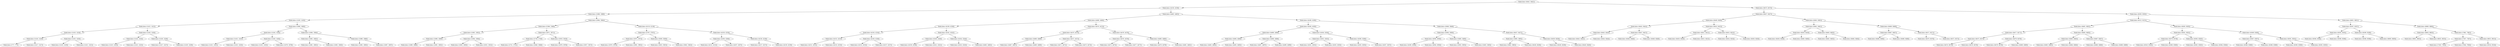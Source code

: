 digraph G{
399651327 [label="Node{data=[6441, 6441]}"]
399651327 -> 1550740208
1550740208 [label="Node{data=[4230, 4230]}"]
1550740208 -> 1811696550
1811696550 [label="Node{data=[1688, 1688]}"]
1811696550 -> 1972003794
1972003794 [label="Node{data=[1430, 1430]}"]
1972003794 -> 1934747989
1934747989 [label="Node{data=[1422, 1422]}"]
1934747989 -> 1556558885
1556558885 [label="Node{data=[1418, 1418]}"]
1556558885 -> 1433400672
1433400672 [label="Node{data=[1416, 1416]}"]
1433400672 -> 1935509740
1935509740 [label="Node{data=[777, 777]}"]
1433400672 -> 263904403
263904403 [label="Node{data=[1417, 1417]}"]
1556558885 -> 1782167389
1782167389 [label="Node{data=[1420, 1420]}"]
1782167389 -> 1079479183
1079479183 [label="Node{data=[1419, 1419]}"]
1782167389 -> 1607623041
1607623041 [label="Node{data=[1421, 1421]}"]
1934747989 -> 114651308
114651308 [label="Node{data=[1426, 1426]}"]
114651308 -> 569486452
569486452 [label="Node{data=[1424, 1424]}"]
569486452 -> 1569079350
1569079350 [label="Node{data=[1423, 1423]}"]
569486452 -> 294972526
294972526 [label="Node{data=[1425, 1425]}"]
114651308 -> 1013559008
1013559008 [label="Node{data=[1428, 1428]}"]
1013559008 -> 282535701
282535701 [label="Node{data=[1427, 1427]}"]
1013559008 -> 2143240905
2143240905 [label="Node{data=[1429, 1429]}"]
1972003794 -> 1241392844
1241392844 [label="Node{data=[1680, 1680]}"]
1241392844 -> 940675005
940675005 [label="Node{data=[1434, 1434]}"]
940675005 -> 299362341
299362341 [label="Node{data=[1432, 1432]}"]
299362341 -> 352012764
352012764 [label="Node{data=[1431, 1431]}"]
299362341 -> 738973129
738973129 [label="Node{data=[1433, 1433]}"]
940675005 -> 416533394
416533394 [label="Node{data=[1456, 1456]}"]
416533394 -> 921411181
921411181 [label="Node{data=[1435, 1435]}"]
416533394 -> 2014352581
2014352581 [label="Node{data=[1679, 1679]}"]
1241392844 -> 172471187
172471187 [label="Node{data=[1684, 1684]}"]
172471187 -> 206464530
206464530 [label="Node{data=[1682, 1682]}"]
206464530 -> 1723635968
1723635968 [label="Node{data=[1681, 1681]}"]
206464530 -> 443981742
443981742 [label="Node{data=[1683, 1683]}"]
172471187 -> 765095000
765095000 [label="Node{data=[1686, 1686]}"]
765095000 -> 1377558799
1377558799 [label="Node{data=[1685, 1685]}"]
765095000 -> 1357715157
1357715157 [label="Node{data=[1687, 1687]}"]
1811696550 -> 2127067273
2127067273 [label="Node{data=[2964, 2964]}"]
2127067273 -> 13513636
13513636 [label="Node{data=[2366, 2366]}"]
13513636 -> 231782699
231782699 [label="Node{data=[1692, 1692]}"]
231782699 -> 900947450
900947450 [label="Node{data=[1690, 1690]}"]
900947450 -> 134375413
134375413 [label="Node{data=[1689, 1689]}"]
900947450 -> 2032154178
2032154178 [label="Node{data=[1691, 1691]}"]
231782699 -> 1907478956
1907478956 [label="Node{data=[1694, 1694]}"]
1907478956 -> 1581387501
1581387501 [label="Node{data=[1693, 1693]}"]
1907478956 -> 1172629279
1172629279 [label="Node{data=[2031, 2031]}"]
13513636 -> 1032739783
1032739783 [label="Node{data=[2871, 2871]}"]
1032739783 -> 1112392043
1112392043 [label="Node{data=[2759, 2759]}"]
1112392043 -> 213293737
213293737 [label="Node{data=[2751, 2751]}"]
1112392043 -> 1846036543
1846036543 [label="Node{data=[2848, 2848]}"]
1032739783 -> 563570266
563570266 [label="Node{data=[2919, 2919]}"]
563570266 -> 234732954
234732954 [label="Node{data=[2878, 2878]}"]
563570266 -> 900074846
900074846 [label="Node{data=[2927, 2927]}"]
2127067273 -> 423883365
423883365 [label="Node{data=[4118, 4118]}"]
423883365 -> 58520225
58520225 [label="Node{data=[3797, 3797]}"]
58520225 -> 1670221369
1670221369 [label="Node{data=[2975, 2975]}"]
1670221369 -> 1715774443
1715774443 [label="Node{data=[2970, 2970]}"]
1670221369 -> 1611838876
1611838876 [label="Node{data=[2991, 2991]}"]
58520225 -> 69184197
69184197 [label="Node{data=[3839, 3839]}"]
69184197 -> 191627321
191627321 [label="Node{data=[3825, 3825]}"]
69184197 -> 1223991620
1223991620 [label="Node{data=[3842, 3842]}"]
423883365 -> 1035948947
1035948947 [label="Node{data=[4226, 4226]}"]
1035948947 -> 1150263139
1150263139 [label="Node{data=[4206, 4206]}"]
1150263139 -> 797520387
797520387 [label="Node{data=[4152, 4152]}"]
1150263139 -> 1109018679
1109018679 [label="Node{data=[4207, 4207]}"]
1035948947 -> 100575276
100575276 [label="Node{data=[4228, 4228]}"]
100575276 -> 1035094903
1035094903 [label="Node{data=[4227, 4227]}"]
100575276 -> 1540190184
1540190184 [label="Node{data=[4229, 4229]}"]
1550740208 -> 1258741590
1258741590 [label="Node{data=[4482, 4482]}"]
1258741590 -> 1003069906
1003069906 [label="Node{data=[4466, 4466]}"]
1003069906 -> 336575535
336575535 [label="Node{data=[4238, 4238]}"]
336575535 -> 604840809
604840809 [label="Node{data=[4234, 4234]}"]
604840809 -> 1502389457
1502389457 [label="Node{data=[4232, 4232]}"]
1502389457 -> 792545539
792545539 [label="Node{data=[4231, 4231]}"]
1502389457 -> 1186625039
1186625039 [label="Node{data=[4233, 4233]}"]
604840809 -> 190911450
190911450 [label="Node{data=[4236, 4236]}"]
190911450 -> 930583627
930583627 [label="Node{data=[4235, 4235]}"]
190911450 -> 1917298423
1917298423 [label="Node{data=[4237, 4237]}"]
336575535 -> 1733868734
1733868734 [label="Node{data=[4242, 4242]}"]
1733868734 -> 1688509516
1688509516 [label="Node{data=[4240, 4240]}"]
1688509516 -> 1870305631
1870305631 [label="Node{data=[4239, 4239]}"]
1688509516 -> 549841497
549841497 [label="Node{data=[4241, 4241]}"]
1733868734 -> 39460787
39460787 [label="Node{data=[4244, 4244]}"]
39460787 -> 1121756488
1121756488 [label="Node{data=[4243, 4243]}"]
39460787 -> 2035772461
2035772461 [label="Node{data=[4465, 4465]}"]
1003069906 -> 1993328252
1993328252 [label="Node{data=[4474, 4474]}"]
1993328252 -> 616233105
616233105 [label="Node{data=[4470, 4470]}"]
616233105 -> 57405355
57405355 [label="Node{data=[4468, 4468]}"]
57405355 -> 1092607471
1092607471 [label="Node{data=[4467, 4467]}"]
57405355 -> 1231753110
1231753110 [label="Node{data=[4469, 4469]}"]
616233105 -> 988158042
988158042 [label="Node{data=[4472, 4472]}"]
988158042 -> 1722596890
1722596890 [label="Node{data=[4471, 4471]}"]
988158042 -> 1508108165
1508108165 [label="Node{data=[4473, 4473]}"]
1993328252 -> 1214600336
1214600336 [label="Node{data=[4478, 4478]}"]
1214600336 -> 1112256782
1112256782 [label="Node{data=[4476, 4476]}"]
1112256782 -> 1091865395
1091865395 [label="Node{data=[4475, 4475]}"]
1112256782 -> 118330203
118330203 [label="Node{data=[4477, 4477]}"]
1214600336 -> 1705940734
1705940734 [label="Node{data=[4480, 4480]}"]
1705940734 -> 2054326404
2054326404 [label="Node{data=[4479, 4479]}"]
1705940734 -> 534432234
534432234 [label="Node{data=[4481, 4481]}"]
1258741590 -> 1957041665
1957041665 [label="Node{data=[4508, 4508]}"]
1957041665 -> 1697543949
1697543949 [label="Node{data=[4500, 4500]}"]
1697543949 -> 192341380
192341380 [label="Node{data=[4496, 4496]}"]
192341380 -> 1110108313
1110108313 [label="Node{data=[4494, 4494]}"]
1110108313 -> 116979907
116979907 [label="Node{data=[4483, 4483]}"]
1110108313 -> 276328718
276328718 [label="Node{data=[4495, 4495]}"]
192341380 -> 748612672
748612672 [label="Node{data=[4498, 4498]}"]
748612672 -> 962967402
962967402 [label="Node{data=[4497, 4497]}"]
748612672 -> 2023386725
2023386725 [label="Node{data=[4499, 4499]}"]
1697543949 -> 733577337
733577337 [label="Node{data=[4504, 4504]}"]
733577337 -> 1881052578
1881052578 [label="Node{data=[4502, 4502]}"]
1881052578 -> 1691656748
1691656748 [label="Node{data=[4501, 4501]}"]
1881052578 -> 1326842261
1326842261 [label="Node{data=[4503, 4503]}"]
733577337 -> 676067910
676067910 [label="Node{data=[4506, 4506]}"]
676067910 -> 746379624
746379624 [label="Node{data=[4505, 4505]}"]
676067910 -> 1836636937
1836636937 [label="Node{data=[4507, 4507]}"]
1957041665 -> 312309146
312309146 [label="Node{data=[5848, 5848]}"]
312309146 -> 1710433349
1710433349 [label="Node{data=[5000, 5000]}"]
1710433349 -> 797840906
797840906 [label="Node{data=[4936, 4936]}"]
797840906 -> 67444833
67444833 [label="Node{data=[4509, 4509]}"]
797840906 -> 2110633182
2110633182 [label="Node{data=[4956, 4956]}"]
1710433349 -> 23098926
23098926 [label="Node{data=[5460, 5460]}"]
23098926 -> 1577131598
1577131598 [label="Node{data=[5005, 5005]}"]
23098926 -> 1932143559
1932143559 [label="Node{data=[5493, 5493]}"]
312309146 -> 1674648120
1674648120 [label="Node{data=[6437, 6437]}"]
1674648120 -> 1635959146
1635959146 [label="Node{data=[5895, 5895]}"]
1635959146 -> 933707898
933707898 [label="Node{data=[5865, 5865]}"]
1635959146 -> 359735642
359735642 [label="Node{data=[6436, 6436]}"]
1674648120 -> 2124081430
2124081430 [label="Node{data=[6439, 6439]}"]
2124081430 -> 166002238
166002238 [label="Node{data=[6438, 6438]}"]
2124081430 -> 72211432
72211432 [label="Node{data=[6440, 6440]}"]
399651327 -> 405422538
405422538 [label="Node{data=[6473, 6473]}"]
405422538 -> 827447680
827447680 [label="Node{data=[6457, 6457]}"]
827447680 -> 535479450
535479450 [label="Node{data=[6449, 6449]}"]
535479450 -> 1972559380
1972559380 [label="Node{data=[6445, 6445]}"]
1972559380 -> 1065149821
1065149821 [label="Node{data=[6443, 6443]}"]
1065149821 -> 6207179
6207179 [label="Node{data=[6442, 6442]}"]
1065149821 -> 1230597198
1230597198 [label="Node{data=[6444, 6444]}"]
1972559380 -> 718825743
718825743 [label="Node{data=[6447, 6447]}"]
718825743 -> 1926706724
1926706724 [label="Node{data=[6446, 6446]}"]
718825743 -> 130694747
130694747 [label="Node{data=[6448, 6448]}"]
535479450 -> 99813872
99813872 [label="Node{data=[6453, 6453]}"]
99813872 -> 1821022288
1821022288 [label="Node{data=[6451, 6451]}"]
1821022288 -> 656926195
656926195 [label="Node{data=[6450, 6450]}"]
1821022288 -> 1909010346
1909010346 [label="Node{data=[6452, 6452]}"]
99813872 -> 1818760426
1818760426 [label="Node{data=[6455, 6455]}"]
1818760426 -> 1410877743
1410877743 [label="Node{data=[6454, 6454]}"]
1818760426 -> 1283995170
1283995170 [label="Node{data=[6456, 6456]}"]
827447680 -> 1946477670
1946477670 [label="Node{data=[6465, 6465]}"]
1946477670 -> 1491562824
1491562824 [label="Node{data=[6461, 6461]}"]
1491562824 -> 1310722634
1310722634 [label="Node{data=[6459, 6459]}"]
1310722634 -> 1133780106
1133780106 [label="Node{data=[6458, 6458]}"]
1310722634 -> 274790218
274790218 [label="Node{data=[6460, 6460]}"]
1491562824 -> 1945020735
1945020735 [label="Node{data=[6463, 6463]}"]
1945020735 -> 1037213522
1037213522 [label="Node{data=[6462, 6462]}"]
1945020735 -> 1589752878
1589752878 [label="Node{data=[6464, 6464]}"]
1946477670 -> 1225576987
1225576987 [label="Node{data=[6469, 6469]}"]
1225576987 -> 1328364884
1328364884 [label="Node{data=[6467, 6467]}"]
1328364884 -> 1714164716
1714164716 [label="Node{data=[6466, 6466]}"]
1328364884 -> 899660739
899660739 [label="Node{data=[6468, 6468]}"]
1225576987 -> 447495009
447495009 [label="Node{data=[6471, 6471]}"]
447495009 -> 1011704573
1011704573 [label="Node{data=[6470, 6470]}"]
447495009 -> 989373931
989373931 [label="Node{data=[6472, 6472]}"]
405422538 -> 1928413396
1928413396 [label="Node{data=[6593, 6593]}"]
1928413396 -> 167578328
167578328 [label="Node{data=[6522, 6522]}"]
167578328 -> 1592843152
1592843152 [label="Node{data=[6481, 6481]}"]
1592843152 -> 567867992
567867992 [label="Node{data=[6477, 6477]}"]
567867992 -> 1507326295
1507326295 [label="Node{data=[6475, 6475]}"]
1507326295 -> 949851007
949851007 [label="Node{data=[6474, 6474]}"]
1507326295 -> 1617556391
1617556391 [label="Node{data=[6476, 6476]}"]
567867992 -> 101044168
101044168 [label="Node{data=[6479, 6479]}"]
101044168 -> 1627296542
1627296542 [label="Node{data=[6478, 6478]}"]
101044168 -> 883745301
883745301 [label="Node{data=[6480, 6480]}"]
1592843152 -> 460835820
460835820 [label="Node{data=[6485, 6485]}"]
460835820 -> 858008773
858008773 [label="Node{data=[6483, 6483]}"]
858008773 -> 659963868
659963868 [label="Node{data=[6482, 6482]}"]
858008773 -> 1949949289
1949949289 [label="Node{data=[6484, 6484]}"]
460835820 -> 1362383017
1362383017 [label="Node{data=[6487, 6487]}"]
1362383017 -> 1139022926
1139022926 [label="Node{data=[6486, 6486]}"]
1362383017 -> 1431991089
1431991089 [label="Node{data=[6488, 6488]}"]
167578328 -> 1865559654
1865559654 [label="Node{data=[6585, 6585]}"]
1865559654 -> 477137457
477137457 [label="Node{data=[6581, 6581]}"]
477137457 -> 2140533661
2140533661 [label="Node{data=[6579, 6579]}"]
2140533661 -> 2035336357
2035336357 [label="Node{data=[6543, 6543]}"]
2140533661 -> 133141751
133141751 [label="Node{data=[6580, 6580]}"]
477137457 -> 534161209
534161209 [label="Node{data=[6583, 6583]}"]
534161209 -> 1326425669
1326425669 [label="Node{data=[6582, 6582]}"]
534161209 -> 814036717
814036717 [label="Node{data=[6584, 6584]}"]
1865559654 -> 1261847590
1261847590 [label="Node{data=[6589, 6589]}"]
1261847590 -> 1643367702
1643367702 [label="Node{data=[6587, 6587]}"]
1643367702 -> 1409053411
1409053411 [label="Node{data=[6586, 6586]}"]
1643367702 -> 1247220783
1247220783 [label="Node{data=[6588, 6588]}"]
1261847590 -> 867790391
867790391 [label="Node{data=[6591, 6591]}"]
867790391 -> 1289588267
1289588267 [label="Node{data=[6590, 6590]}"]
867790391 -> 2080806457
2080806457 [label="Node{data=[6592, 6592]}"]
1928413396 -> 243401722
243401722 [label="Node{data=[6601, 6601]}"]
243401722 -> 1991384267
1991384267 [label="Node{data=[6597, 6597]}"]
1991384267 -> 1446934752
1446934752 [label="Node{data=[6595, 6595]}"]
1446934752 -> 516000576
516000576 [label="Node{data=[6594, 6594]}"]
1446934752 -> 4380337
4380337 [label="Node{data=[6596, 6596]}"]
1991384267 -> 1718670902
1718670902 [label="Node{data=[6599, 6599]}"]
1718670902 -> 1135364960
1135364960 [label="Node{data=[6598, 6598]}"]
1718670902 -> 1369785310
1369785310 [label="Node{data=[6600, 6600]}"]
243401722 -> 1204084741
1204084741 [label="Node{data=[6660, 6660]}"]
1204084741 -> 660955053
660955053 [label="Node{data=[6603, 6603]}"]
660955053 -> 104068970
104068970 [label="Node{data=[6602, 6602]}"]
660955053 -> 2113142721
2113142721 [label="Node{data=[6635, 6635]}"]
1204084741 -> 500694194
500694194 [label="Node{data=[7962, 7962]}"]
500694194 -> 281165970
281165970 [label="Node{data=[7307, 7307]}"]
281165970 -> 164851015
164851015 [label="Node{data=[7263, 7263]}"]
281165970 -> 1799128651
1799128651 [label="Node{data=[7604, 7604]}"]
500694194 -> 1227675122
1227675122 [label="Node{data=[8915, 8915]}"]
1227675122 -> 1273547413
1273547413 [label="Node{data=[9324, 9324]}"]
}
